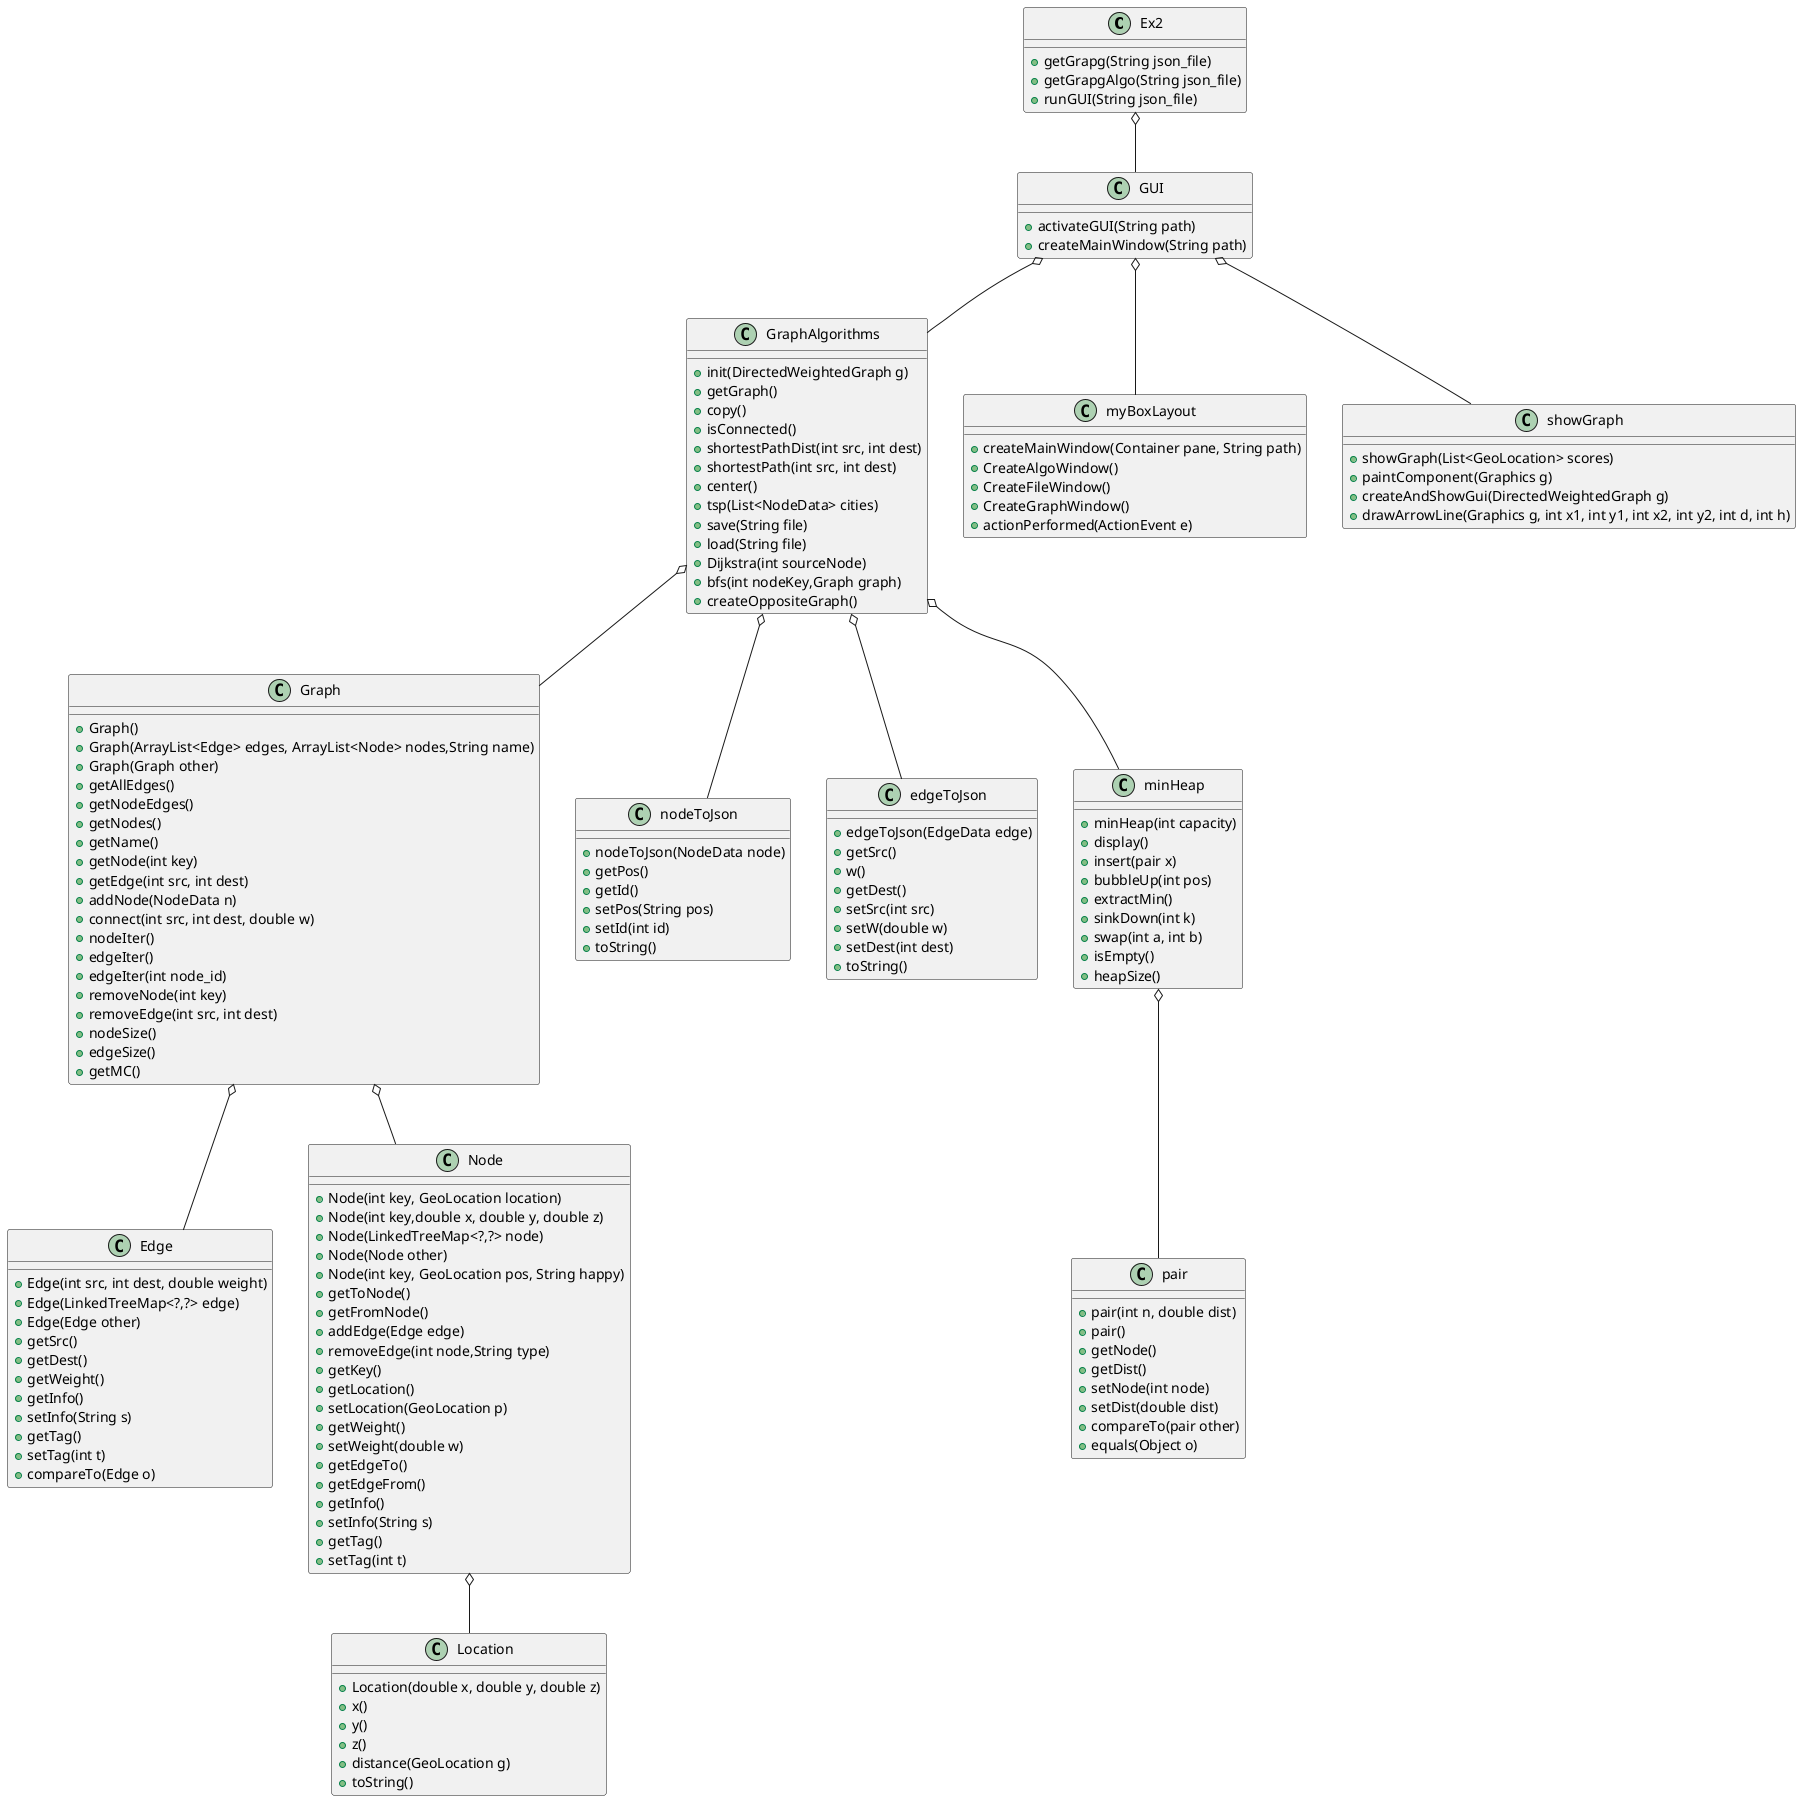 @startuml

Ex2 o-- GUI
GUI o-- GraphAlgorithms
GUI o-- myBoxLayout
GUI o-- showGraph
GraphAlgorithms o-- Graph
GraphAlgorithms o-- nodeToJson
GraphAlgorithms o-- edgeToJson
GraphAlgorithms o-- minHeap
minHeap o-- pair
Graph o-- Edge
Graph o-- Node
Node o-- Location

class Ex2{
+getGrapg(String json_file)
+getGrapgAlgo(String json_file)
+runGUI(String json_file)
}

class GUI{
+activateGUI(String path)
+createMainWindow(String path)
}

class GraphAlgorithms {
+init(DirectedWeightedGraph g)
+getGraph()
+copy()
+isConnected()
+shortestPathDist(int src, int dest)
+shortestPath(int src, int dest)
+center()
+tsp(List<NodeData> cities)
+save(String file)
+load(String file)
+Dijkstra(int sourceNode)
+bfs(int nodeKey,Graph graph)
+createOppositeGraph()
}

class myBoxLayout {
+createMainWindow(Container pane, String path)
+CreateAlgoWindow()
+CreateFileWindow()
+CreateGraphWindow()
+actionPerformed(ActionEvent e)
}

class showGraph {
+showGraph(List<GeoLocation> scores)
+paintComponent(Graphics g)
+createAndShowGui(DirectedWeightedGraph g)
+drawArrowLine(Graphics g, int x1, int y1, int x2, int y2, int d, int h)
}

class Graph {
+Graph()
+Graph(ArrayList<Edge> edges, ArrayList<Node> nodes,String name)
+Graph(Graph other)
+getAllEdges()
+getNodeEdges()
+getNodes()
+getName()
+getNode(int key)
+getEdge(int src, int dest)
+addNode(NodeData n)
+connect(int src, int dest, double w)
+nodeIter()
+edgeIter()
+edgeIter(int node_id)
+removeNode(int key)
+removeEdge(int src, int dest)
+nodeSize()
+edgeSize()
+getMC()
}

class nodeToJson {
+nodeToJson(NodeData node)
+getPos()
+getId()
+setPos(String pos)
+setId(int id)
+toString()
}

class edgeToJson {
+edgeToJson(EdgeData edge)
+getSrc()
+w()
+getDest()
+setSrc(int src)
+setW(double w)
+setDest(int dest)
+toString()
}

class minHeap {
+minHeap(int capacity)
+display()
+insert(pair x)
+bubbleUp(int pos)
+extractMin()
+sinkDown(int k)
+swap(int a, int b)
+isEmpty()
+heapSize()
}

class pair {
+pair(int n, double dist)
+pair()
+getNode()
+getDist()
+setNode(int node)
+setDist(double dist)
+compareTo(pair other)
+equals(Object o)
}

class Node {
+Node(int key, GeoLocation location)
+Node(int key,double x, double y, double z)
+Node(LinkedTreeMap<?,?> node)
+Node(Node other)
+Node(int key, GeoLocation pos, String happy)
+getToNode()
+getFromNode()
+addEdge(Edge edge)
+removeEdge(int node,String type)
+getKey()
+getLocation()
+setLocation(GeoLocation p)
+getWeight()
+setWeight(double w)
+getEdgeTo()
+getEdgeFrom()
+getInfo()
+setInfo(String s)
+getTag()
+setTag(int t)
}

class Edge {
+Edge(int src, int dest, double weight)
+Edge(LinkedTreeMap<?,?> edge)
+Edge(Edge other)
+getSrc()
+getDest()
+getWeight()
+getInfo()
+setInfo(String s)
+getTag()
+setTag(int t)
+compareTo(Edge o)
}

class Location {
+Location(double x, double y, double z)
+x()
+y()
+z()
+distance(GeoLocation g)
+toString()
}

@enduml